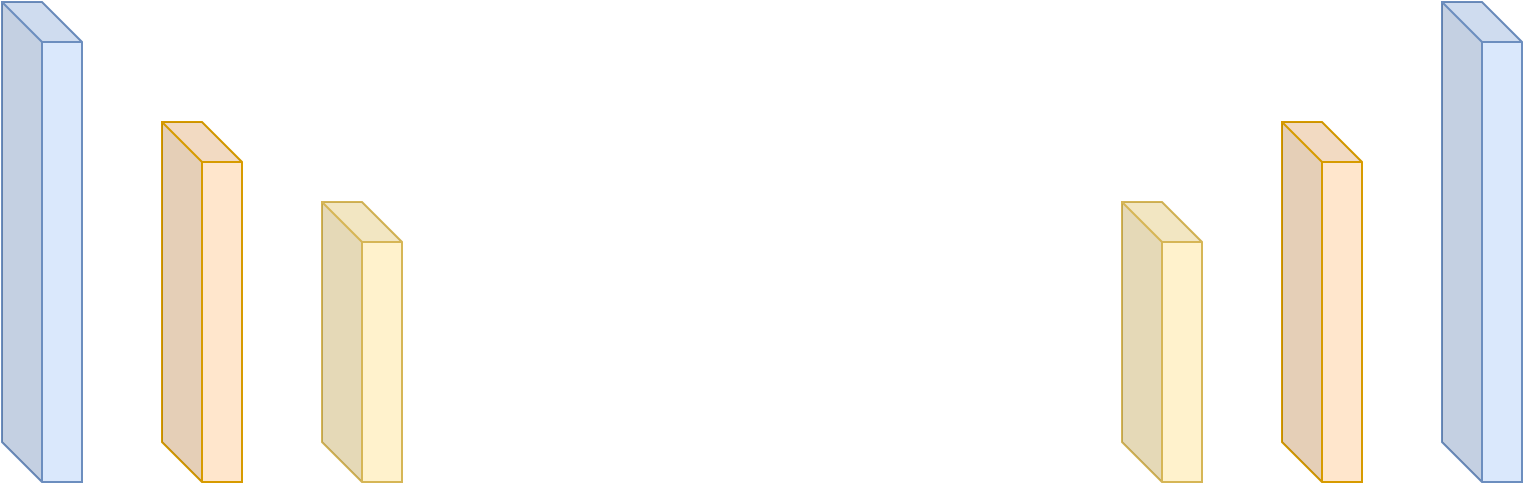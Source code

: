 <mxfile version="15.2.9" type="github">
  <diagram id="Ag_8VVEDBAMMKNga9vtT" name="Page-1">
    <mxGraphModel dx="981" dy="526" grid="1" gridSize="10" guides="1" tooltips="1" connect="1" arrows="1" fold="1" page="1" pageScale="1" pageWidth="827" pageHeight="1169" math="0" shadow="0">
      <root>
        <mxCell id="0" />
        <mxCell id="1" parent="0" />
        <mxCell id="9dDokOQjOpiiIYEoGyUm-1" value="" style="shape=cube;whiteSpace=wrap;html=1;boundedLbl=1;backgroundOutline=1;darkOpacity=0.05;darkOpacity2=0.1;fillColor=#dae8fc;strokeColor=#6c8ebf;" parent="1" vertex="1">
          <mxGeometry x="40" y="170" width="40" height="240" as="geometry" />
        </mxCell>
        <mxCell id="KgxsG9EjSWyr2eloJQbw-2" value="" style="shape=cube;whiteSpace=wrap;html=1;boundedLbl=1;backgroundOutline=1;darkOpacity=0.05;darkOpacity2=0.1;fillColor=#ffe6cc;strokeColor=#d79b00;" vertex="1" parent="1">
          <mxGeometry x="120" y="230" width="40" height="180" as="geometry" />
        </mxCell>
        <mxCell id="KgxsG9EjSWyr2eloJQbw-3" value="" style="shape=cube;whiteSpace=wrap;html=1;boundedLbl=1;backgroundOutline=1;darkOpacity=0.05;darkOpacity2=0.1;fillColor=#fff2cc;strokeColor=#d6b656;" vertex="1" parent="1">
          <mxGeometry x="200" y="270" width="40" height="140" as="geometry" />
        </mxCell>
        <mxCell id="KgxsG9EjSWyr2eloJQbw-4" value="" style="shape=cube;whiteSpace=wrap;html=1;boundedLbl=1;backgroundOutline=1;darkOpacity=0.05;darkOpacity2=0.1;fillColor=#fff2cc;strokeColor=#d6b656;" vertex="1" parent="1">
          <mxGeometry x="600" y="270" width="40" height="140" as="geometry" />
        </mxCell>
        <mxCell id="KgxsG9EjSWyr2eloJQbw-6" value="" style="shape=cube;whiteSpace=wrap;html=1;boundedLbl=1;backgroundOutline=1;darkOpacity=0.05;darkOpacity2=0.1;fillColor=#dae8fc;strokeColor=#6c8ebf;" vertex="1" parent="1">
          <mxGeometry x="760" y="170" width="40" height="240" as="geometry" />
        </mxCell>
        <mxCell id="KgxsG9EjSWyr2eloJQbw-7" value="" style="shape=cube;whiteSpace=wrap;html=1;boundedLbl=1;backgroundOutline=1;darkOpacity=0.05;darkOpacity2=0.1;fillColor=#ffe6cc;strokeColor=#d79b00;" vertex="1" parent="1">
          <mxGeometry x="680" y="230" width="40" height="180" as="geometry" />
        </mxCell>
      </root>
    </mxGraphModel>
  </diagram>
</mxfile>
